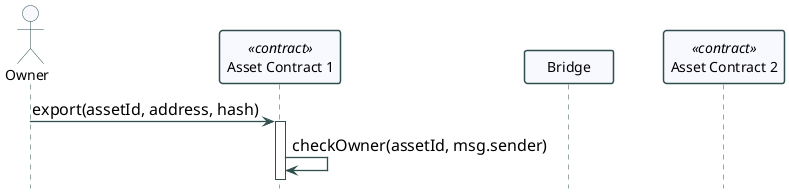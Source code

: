 @startuml

' Python 3 Collections
' https://github.com/python/cpython/blob/v3.8.5/Lib/_collections_abc.py

' https://plantuml.com/class-diagram
' https://plantuml.com/sequence-diagram
' https://plantuml-documentation.readthedocs.io/en/latest/formatting/all-skin-params.html
' https://plantuml-documentation.readthedocs.io/en/latest/formatting/all-skin-params.html#class
' https://plantuml.com/creole
' https://www.w3schools.com/colors/colors_names.asp

skinparam {
  'DefaultFontName Consolas
  DefaultFontName Monaco
  'DefaultFontName Lucida Console
  'DefaultMonospacedFontName Consolas
  'DefaultFontStyle bold
  
  BackgroundColor transparent
  PageMargin 10
  BoxPadding 100
  ParticipantPadding 20

  ArrowFontSize 16
  ArrowThickness 1
  MinClassWidth 75
  ClassFontStyle bold
  
  NoteBackgroundColor SeaShell
  NoteBorderColor transparent
  NoteShadowing false
}

skinparam Sequence{
  DividerBorderThickness 1.5
  ReferenceBorderThickness 1.5
  MessageAlignment right

  ArrowColor DarkSlateGray
  ArrowThickness 1.3
  LifeLineBorderColor DarkSlateGray
  LifeLineBorderThickness 1.3

  ActorBorderColor DarkSlateGray
  ActorBackgroundColor GhostWhite
  ParticipantBorderColor DarkSlateGray
  ParticipantBorderThickness 1.5
  ParticipantBackgroundColor GhostWhite

  BoxBackgroundColor transparent
  BoxBorderColor transparent
  
  GroupBorderThickness 1.3
  GroupBorderColor DarkBlue
  GroupBodyBackgroundColor Azure
}

skinparam Group{
  BorderThickness 1.3
  BorderShadowing true
}

hide Circle
hide Footbox
'caption Python 3 Collections


Actor Owner as owner
Participant "Asset Contract 1" as cntr1 <<contract>>
Participant "Bridge" as bridge
Participant "Asset Contract 2" as cntr2 <<contract>>


owner -> cntr1 ++ : export(assetId, address, hash)
  cntr1 -> cntr1 : checkOwner(assetId, msg.sender)




@enduml